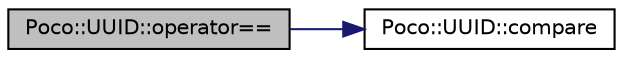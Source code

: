 digraph "Poco::UUID::operator=="
{
 // LATEX_PDF_SIZE
  edge [fontname="Helvetica",fontsize="10",labelfontname="Helvetica",labelfontsize="10"];
  node [fontname="Helvetica",fontsize="10",shape=record];
  rankdir="LR";
  Node1 [label="Poco::UUID::operator==",height=0.2,width=0.4,color="black", fillcolor="grey75", style="filled", fontcolor="black",tooltip=" "];
  Node1 -> Node2 [color="midnightblue",fontsize="10",style="solid"];
  Node2 [label="Poco::UUID::compare",height=0.2,width=0.4,color="black", fillcolor="white", style="filled",URL="$classPoco_1_1UUID.html#aee34a73b2a90ba110716a8138012a1c9",tooltip=" "];
}
